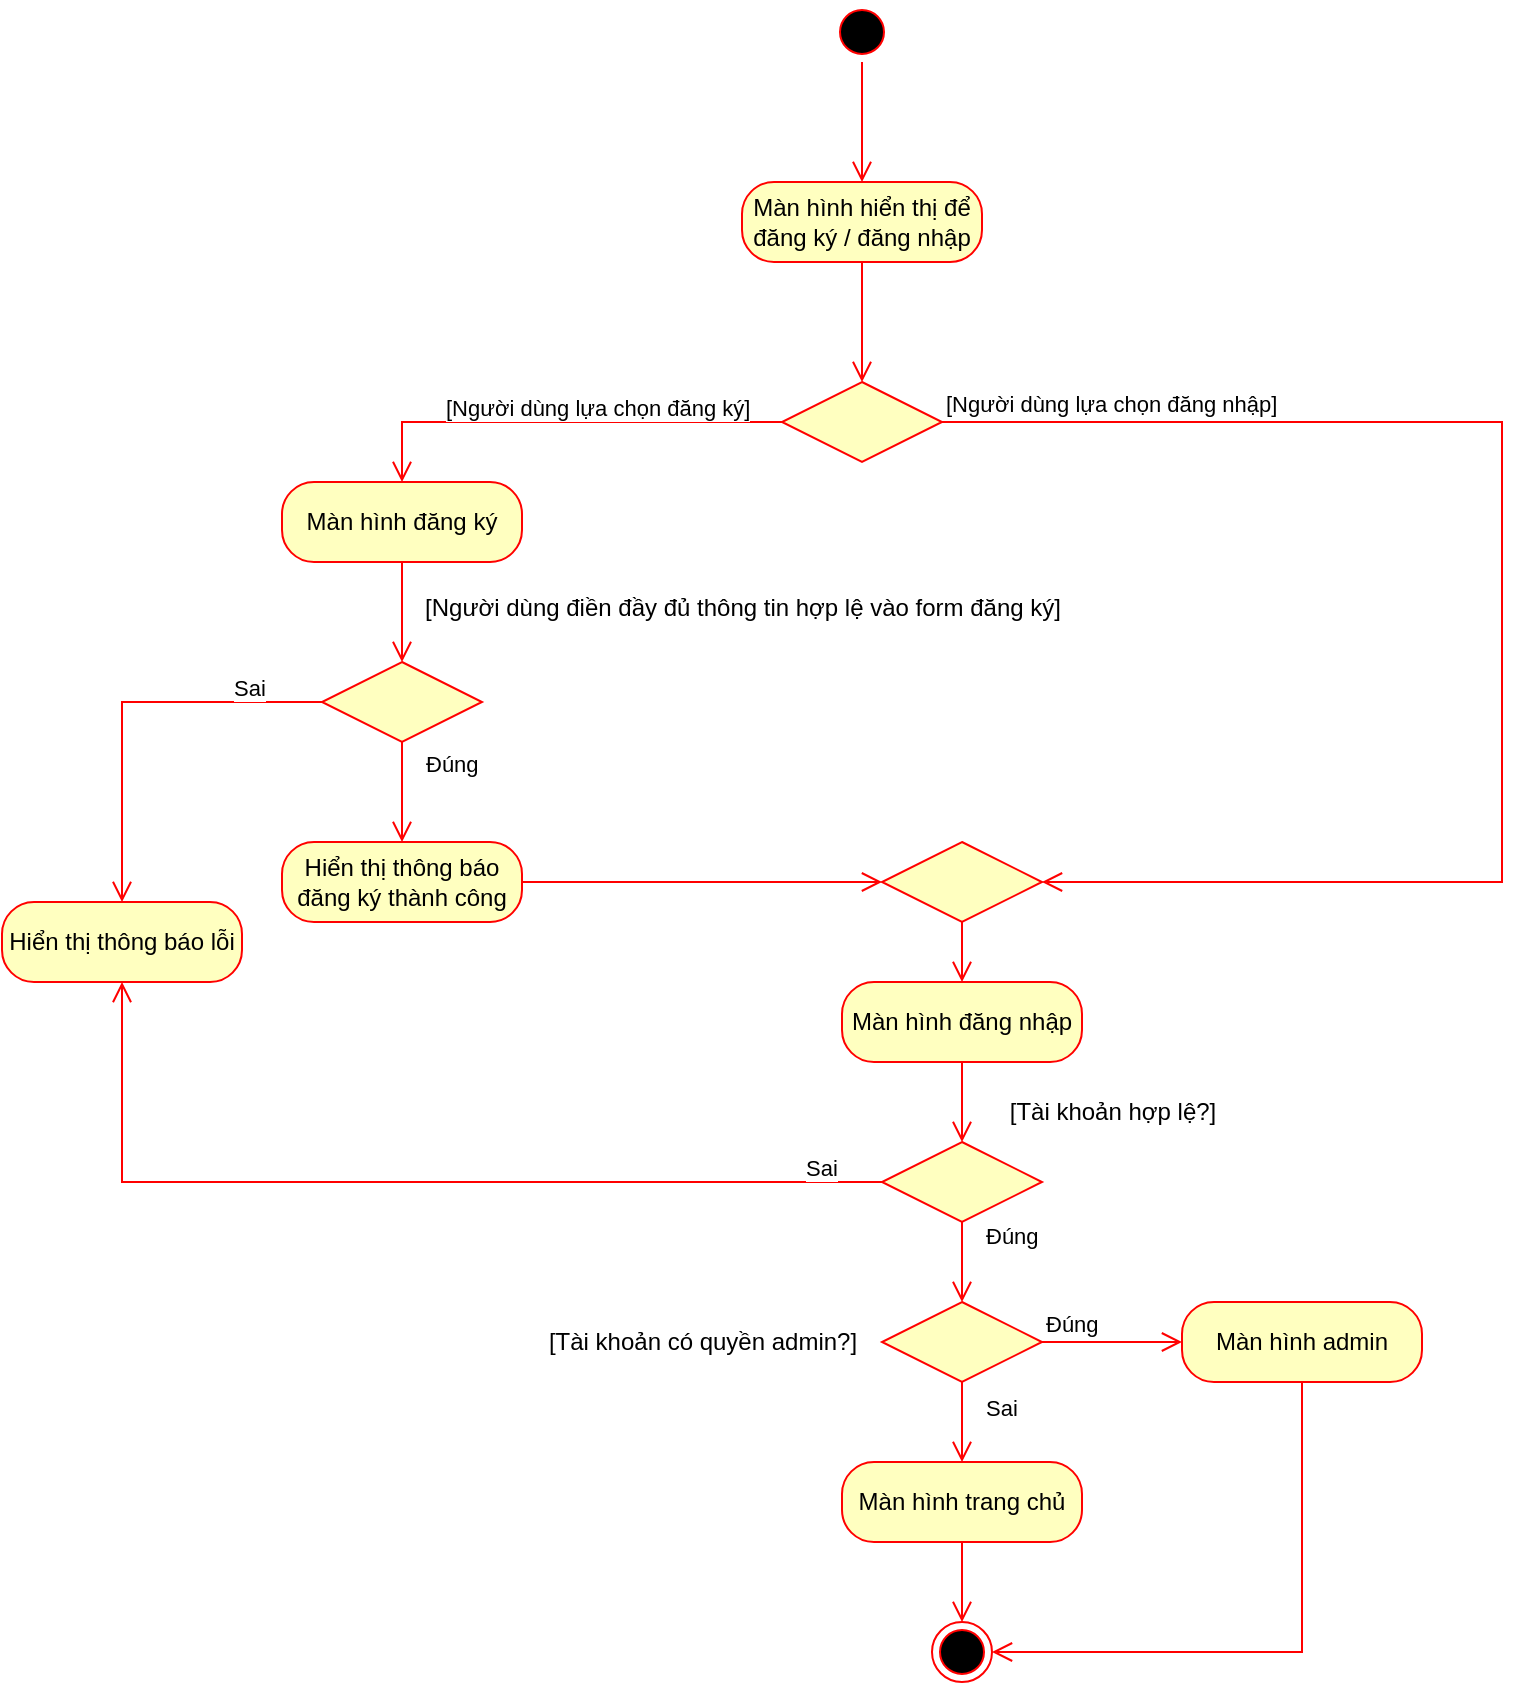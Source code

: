 <mxfile version="22.1.2" type="device">
  <diagram name="Trang-1" id="_k-Chzy2qT7Ti57JTN79">
    <mxGraphModel dx="1354" dy="656" grid="1" gridSize="10" guides="1" tooltips="1" connect="1" arrows="1" fold="1" page="1" pageScale="1" pageWidth="827" pageHeight="1169" math="0" shadow="0">
      <root>
        <mxCell id="0" />
        <mxCell id="1" parent="0" />
        <mxCell id="NBp4li4aagU_YhR3xmd5-1" value="" style="ellipse;html=1;shape=startState;fillColor=#000000;strokeColor=#ff0000;" parent="1" vertex="1">
          <mxGeometry x="454" y="164" width="30" height="30" as="geometry" />
        </mxCell>
        <mxCell id="NBp4li4aagU_YhR3xmd5-2" value="" style="edgeStyle=orthogonalEdgeStyle;html=1;verticalAlign=bottom;endArrow=open;endSize=8;strokeColor=#ff0000;rounded=0;entryX=0.5;entryY=0;entryDx=0;entryDy=0;" parent="1" source="NBp4li4aagU_YhR3xmd5-1" target="NBp4li4aagU_YhR3xmd5-7" edge="1">
          <mxGeometry relative="1" as="geometry">
            <mxPoint x="469" y="254" as="targetPoint" />
          </mxGeometry>
        </mxCell>
        <mxCell id="NBp4li4aagU_YhR3xmd5-7" value="Màn hình hiển thị để đăng ký / đăng nhập" style="rounded=1;whiteSpace=wrap;html=1;arcSize=40;fontColor=#000000;fillColor=#ffffc0;strokeColor=#ff0000;" parent="1" vertex="1">
          <mxGeometry x="409" y="254" width="120" height="40" as="geometry" />
        </mxCell>
        <mxCell id="NBp4li4aagU_YhR3xmd5-8" value="" style="edgeStyle=orthogonalEdgeStyle;html=1;verticalAlign=bottom;endArrow=open;endSize=8;strokeColor=#ff0000;rounded=0;entryX=0.5;entryY=0;entryDx=0;entryDy=0;" parent="1" source="NBp4li4aagU_YhR3xmd5-7" target="g3Y03TiiXNVeAyMXSUIW-4" edge="1">
          <mxGeometry relative="1" as="geometry">
            <mxPoint x="469" y="374" as="targetPoint" />
          </mxGeometry>
        </mxCell>
        <mxCell id="g3Y03TiiXNVeAyMXSUIW-4" value="" style="rhombus;whiteSpace=wrap;html=1;fontColor=#000000;fillColor=#ffffc0;strokeColor=#ff0000;" parent="1" vertex="1">
          <mxGeometry x="429" y="354" width="80" height="40" as="geometry" />
        </mxCell>
        <mxCell id="g3Y03TiiXNVeAyMXSUIW-5" value="[Người dùng lựa chọn đăng nhập]" style="edgeStyle=orthogonalEdgeStyle;html=1;align=left;verticalAlign=bottom;endArrow=open;endSize=8;strokeColor=#ff0000;rounded=0;entryX=1;entryY=0.5;entryDx=0;entryDy=0;" parent="1" source="g3Y03TiiXNVeAyMXSUIW-4" target="LRtbAlsSm4fegoS5Vz1c-8" edge="1">
          <mxGeometry x="-1" relative="1" as="geometry">
            <mxPoint x="569" y="634" as="targetPoint" />
            <Array as="points">
              <mxPoint x="789" y="374" />
              <mxPoint x="789" y="604" />
            </Array>
          </mxGeometry>
        </mxCell>
        <mxCell id="g3Y03TiiXNVeAyMXSUIW-6" value="[Người dùng lựa chọn đăng ký]" style="edgeStyle=orthogonalEdgeStyle;html=1;align=left;verticalAlign=top;endArrow=open;endSize=8;strokeColor=#ff0000;rounded=0;exitX=0;exitY=0.5;exitDx=0;exitDy=0;entryX=0.5;entryY=0;entryDx=0;entryDy=0;" parent="1" source="g3Y03TiiXNVeAyMXSUIW-4" target="g3Y03TiiXNVeAyMXSUIW-8" edge="1">
          <mxGeometry x="0.545" y="-20" relative="1" as="geometry">
            <mxPoint x="249" y="404" as="targetPoint" />
            <mxPoint as="offset" />
          </mxGeometry>
        </mxCell>
        <mxCell id="g3Y03TiiXNVeAyMXSUIW-8" value="Màn hình đăng ký" style="rounded=1;whiteSpace=wrap;html=1;arcSize=40;fontColor=#000000;fillColor=#ffffc0;strokeColor=#ff0000;" parent="1" vertex="1">
          <mxGeometry x="179" y="404" width="120" height="40" as="geometry" />
        </mxCell>
        <mxCell id="g3Y03TiiXNVeAyMXSUIW-9" value="" style="edgeStyle=orthogonalEdgeStyle;html=1;verticalAlign=bottom;endArrow=open;endSize=8;strokeColor=#ff0000;rounded=0;entryX=0.5;entryY=0;entryDx=0;entryDy=0;" parent="1" source="g3Y03TiiXNVeAyMXSUIW-8" target="g3Y03TiiXNVeAyMXSUIW-10" edge="1">
          <mxGeometry relative="1" as="geometry">
            <mxPoint x="239" y="494" as="targetPoint" />
          </mxGeometry>
        </mxCell>
        <mxCell id="g3Y03TiiXNVeAyMXSUIW-10" value="" style="rhombus;whiteSpace=wrap;html=1;fontColor=#000000;fillColor=#ffffc0;strokeColor=#ff0000;" parent="1" vertex="1">
          <mxGeometry x="199" y="494" width="80" height="40" as="geometry" />
        </mxCell>
        <mxCell id="g3Y03TiiXNVeAyMXSUIW-11" value="Đúng" style="edgeStyle=orthogonalEdgeStyle;html=1;align=left;verticalAlign=bottom;endArrow=open;endSize=8;strokeColor=#ff0000;rounded=0;exitX=0.5;exitY=1;exitDx=0;exitDy=0;entryX=0.5;entryY=0;entryDx=0;entryDy=0;" parent="1" source="g3Y03TiiXNVeAyMXSUIW-10" target="LRtbAlsSm4fegoS5Vz1c-2" edge="1">
          <mxGeometry x="-0.2" y="10" relative="1" as="geometry">
            <mxPoint x="239" y="614" as="targetPoint" />
            <mxPoint as="offset" />
          </mxGeometry>
        </mxCell>
        <mxCell id="g3Y03TiiXNVeAyMXSUIW-12" value="Sai" style="edgeStyle=orthogonalEdgeStyle;html=1;align=left;verticalAlign=top;endArrow=open;endSize=8;strokeColor=#ff0000;rounded=0;exitX=0;exitY=0.5;exitDx=0;exitDy=0;entryX=0.5;entryY=0;entryDx=0;entryDy=0;" parent="1" source="g3Y03TiiXNVeAyMXSUIW-10" target="LRtbAlsSm4fegoS5Vz1c-4" edge="1">
          <mxGeometry x="-0.537" y="-20" relative="1" as="geometry">
            <mxPoint x="109" y="594" as="targetPoint" />
            <mxPoint as="offset" />
          </mxGeometry>
        </mxCell>
        <mxCell id="g3Y03TiiXNVeAyMXSUIW-14" value="[Người dùng điền đầy đủ thông tin hợp lệ vào form đăng ký]" style="text;html=1;align=center;verticalAlign=middle;resizable=0;points=[];autosize=1;strokeColor=none;fillColor=none;" parent="1" vertex="1">
          <mxGeometry x="239" y="452" width="340" height="30" as="geometry" />
        </mxCell>
        <mxCell id="LRtbAlsSm4fegoS5Vz1c-2" value="Hiển thị thông báo đăng ký thành công" style="rounded=1;whiteSpace=wrap;html=1;arcSize=40;fontColor=#000000;fillColor=#ffffc0;strokeColor=#ff0000;" parent="1" vertex="1">
          <mxGeometry x="179" y="584" width="120" height="40" as="geometry" />
        </mxCell>
        <mxCell id="LRtbAlsSm4fegoS5Vz1c-3" value="" style="edgeStyle=orthogonalEdgeStyle;html=1;verticalAlign=bottom;endArrow=open;endSize=8;strokeColor=#ff0000;rounded=0;entryX=0;entryY=0.5;entryDx=0;entryDy=0;" parent="1" source="LRtbAlsSm4fegoS5Vz1c-2" target="LRtbAlsSm4fegoS5Vz1c-8" edge="1">
          <mxGeometry relative="1" as="geometry">
            <mxPoint x="239" y="674" as="targetPoint" />
          </mxGeometry>
        </mxCell>
        <mxCell id="LRtbAlsSm4fegoS5Vz1c-4" value="Hiển thị thông báo lỗi" style="rounded=1;whiteSpace=wrap;html=1;arcSize=40;fontColor=#000000;fillColor=#ffffc0;strokeColor=#ff0000;" parent="1" vertex="1">
          <mxGeometry x="39" y="614" width="120" height="40" as="geometry" />
        </mxCell>
        <mxCell id="LRtbAlsSm4fegoS5Vz1c-8" value="" style="rhombus;whiteSpace=wrap;html=1;fontColor=#000000;fillColor=#ffffc0;strokeColor=#ff0000;" parent="1" vertex="1">
          <mxGeometry x="479" y="584" width="80" height="40" as="geometry" />
        </mxCell>
        <mxCell id="LRtbAlsSm4fegoS5Vz1c-10" value="" style="edgeStyle=orthogonalEdgeStyle;html=1;align=left;verticalAlign=top;endArrow=open;endSize=8;strokeColor=#ff0000;rounded=0;entryX=0.5;entryY=0;entryDx=0;entryDy=0;" parent="1" source="LRtbAlsSm4fegoS5Vz1c-8" target="LRtbAlsSm4fegoS5Vz1c-12" edge="1">
          <mxGeometry x="-1" relative="1" as="geometry">
            <mxPoint x="519" y="684" as="targetPoint" />
          </mxGeometry>
        </mxCell>
        <mxCell id="LRtbAlsSm4fegoS5Vz1c-12" value="Màn hình đăng nhập" style="rounded=1;whiteSpace=wrap;html=1;arcSize=40;fontColor=#000000;fillColor=#ffffc0;strokeColor=#ff0000;" parent="1" vertex="1">
          <mxGeometry x="459" y="654" width="120" height="40" as="geometry" />
        </mxCell>
        <mxCell id="LRtbAlsSm4fegoS5Vz1c-13" value="" style="edgeStyle=orthogonalEdgeStyle;html=1;verticalAlign=bottom;endArrow=open;endSize=8;strokeColor=#ff0000;rounded=0;entryX=0.5;entryY=0;entryDx=0;entryDy=0;" parent="1" source="LRtbAlsSm4fegoS5Vz1c-12" target="LRtbAlsSm4fegoS5Vz1c-16" edge="1">
          <mxGeometry relative="1" as="geometry">
            <mxPoint x="519" y="734" as="targetPoint" />
          </mxGeometry>
        </mxCell>
        <mxCell id="LRtbAlsSm4fegoS5Vz1c-16" value="" style="rhombus;whiteSpace=wrap;html=1;fontColor=#000000;fillColor=#ffffc0;strokeColor=#ff0000;" parent="1" vertex="1">
          <mxGeometry x="479" y="734" width="80" height="40" as="geometry" />
        </mxCell>
        <mxCell id="LRtbAlsSm4fegoS5Vz1c-17" value="Đúng" style="edgeStyle=orthogonalEdgeStyle;html=1;align=left;verticalAlign=bottom;endArrow=open;endSize=8;strokeColor=#ff0000;rounded=0;entryX=0.5;entryY=0;entryDx=0;entryDy=0;" parent="1" source="LRtbAlsSm4fegoS5Vz1c-16" target="LRtbAlsSm4fegoS5Vz1c-22" edge="1">
          <mxGeometry x="-0.208" y="10" relative="1" as="geometry">
            <mxPoint x="519" y="824" as="targetPoint" />
            <mxPoint as="offset" />
          </mxGeometry>
        </mxCell>
        <mxCell id="LRtbAlsSm4fegoS5Vz1c-18" value="Sai" style="edgeStyle=orthogonalEdgeStyle;html=1;align=left;verticalAlign=top;endArrow=open;endSize=8;strokeColor=#ff0000;rounded=0;entryX=0.5;entryY=1;entryDx=0;entryDy=0;" parent="1" source="LRtbAlsSm4fegoS5Vz1c-16" target="LRtbAlsSm4fegoS5Vz1c-4" edge="1">
          <mxGeometry x="-0.833" y="-20" relative="1" as="geometry">
            <mxPoint x="524" y="864" as="targetPoint" />
            <mxPoint as="offset" />
          </mxGeometry>
        </mxCell>
        <mxCell id="LRtbAlsSm4fegoS5Vz1c-19" value="[Tài khoản hợp lệ?]" style="text;html=1;align=center;verticalAlign=middle;resizable=0;points=[];autosize=1;strokeColor=none;fillColor=none;" parent="1" vertex="1">
          <mxGeometry x="529" y="704" width="130" height="30" as="geometry" />
        </mxCell>
        <mxCell id="LRtbAlsSm4fegoS5Vz1c-22" value="" style="rhombus;whiteSpace=wrap;html=1;fontColor=#000000;fillColor=#ffffc0;strokeColor=#ff0000;" parent="1" vertex="1">
          <mxGeometry x="479" y="814" width="80" height="40" as="geometry" />
        </mxCell>
        <mxCell id="LRtbAlsSm4fegoS5Vz1c-23" value="Đúng" style="edgeStyle=orthogonalEdgeStyle;html=1;align=left;verticalAlign=bottom;endArrow=open;endSize=8;strokeColor=#ff0000;rounded=0;entryX=0;entryY=0.5;entryDx=0;entryDy=0;" parent="1" source="LRtbAlsSm4fegoS5Vz1c-22" target="LRtbAlsSm4fegoS5Vz1c-29" edge="1">
          <mxGeometry x="-1" relative="1" as="geometry">
            <mxPoint x="669" y="834" as="targetPoint" />
          </mxGeometry>
        </mxCell>
        <mxCell id="LRtbAlsSm4fegoS5Vz1c-24" value="Sai" style="edgeStyle=orthogonalEdgeStyle;html=1;align=left;verticalAlign=top;endArrow=open;endSize=8;strokeColor=#ff0000;rounded=0;entryX=0.5;entryY=0;entryDx=0;entryDy=0;" parent="1" source="LRtbAlsSm4fegoS5Vz1c-22" target="LRtbAlsSm4fegoS5Vz1c-26" edge="1">
          <mxGeometry x="-1" y="10" relative="1" as="geometry">
            <mxPoint x="519" y="934" as="targetPoint" />
            <mxPoint as="offset" />
          </mxGeometry>
        </mxCell>
        <mxCell id="LRtbAlsSm4fegoS5Vz1c-25" value="[Tài khoản có quyền admin?]" style="text;html=1;align=center;verticalAlign=middle;resizable=0;points=[];autosize=1;strokeColor=none;fillColor=none;" parent="1" vertex="1">
          <mxGeometry x="299" y="819" width="180" height="30" as="geometry" />
        </mxCell>
        <mxCell id="LRtbAlsSm4fegoS5Vz1c-26" value="Màn hình trang chủ" style="rounded=1;whiteSpace=wrap;html=1;arcSize=40;fontColor=#000000;fillColor=#ffffc0;strokeColor=#ff0000;" parent="1" vertex="1">
          <mxGeometry x="459" y="894" width="120" height="40" as="geometry" />
        </mxCell>
        <mxCell id="LRtbAlsSm4fegoS5Vz1c-27" value="" style="edgeStyle=orthogonalEdgeStyle;html=1;verticalAlign=bottom;endArrow=open;endSize=8;strokeColor=#ff0000;rounded=0;entryX=0.5;entryY=0;entryDx=0;entryDy=0;" parent="1" source="LRtbAlsSm4fegoS5Vz1c-26" target="LRtbAlsSm4fegoS5Vz1c-28" edge="1">
          <mxGeometry relative="1" as="geometry">
            <mxPoint x="519" y="974" as="targetPoint" />
          </mxGeometry>
        </mxCell>
        <mxCell id="LRtbAlsSm4fegoS5Vz1c-28" value="" style="ellipse;html=1;shape=endState;fillColor=#000000;strokeColor=#ff0000;" parent="1" vertex="1">
          <mxGeometry x="504" y="974" width="30" height="30" as="geometry" />
        </mxCell>
        <mxCell id="LRtbAlsSm4fegoS5Vz1c-29" value="Màn hình admin" style="rounded=1;whiteSpace=wrap;html=1;arcSize=40;fontColor=#000000;fillColor=#ffffc0;strokeColor=#ff0000;" parent="1" vertex="1">
          <mxGeometry x="629" y="814" width="120" height="40" as="geometry" />
        </mxCell>
        <mxCell id="LRtbAlsSm4fegoS5Vz1c-30" value="" style="edgeStyle=orthogonalEdgeStyle;html=1;verticalAlign=bottom;endArrow=open;endSize=8;strokeColor=#ff0000;rounded=0;entryX=1;entryY=0.5;entryDx=0;entryDy=0;" parent="1" source="LRtbAlsSm4fegoS5Vz1c-29" target="LRtbAlsSm4fegoS5Vz1c-28" edge="1">
          <mxGeometry relative="1" as="geometry">
            <mxPoint x="739" y="914" as="targetPoint" />
            <Array as="points">
              <mxPoint x="689" y="989" />
            </Array>
          </mxGeometry>
        </mxCell>
      </root>
    </mxGraphModel>
  </diagram>
</mxfile>
